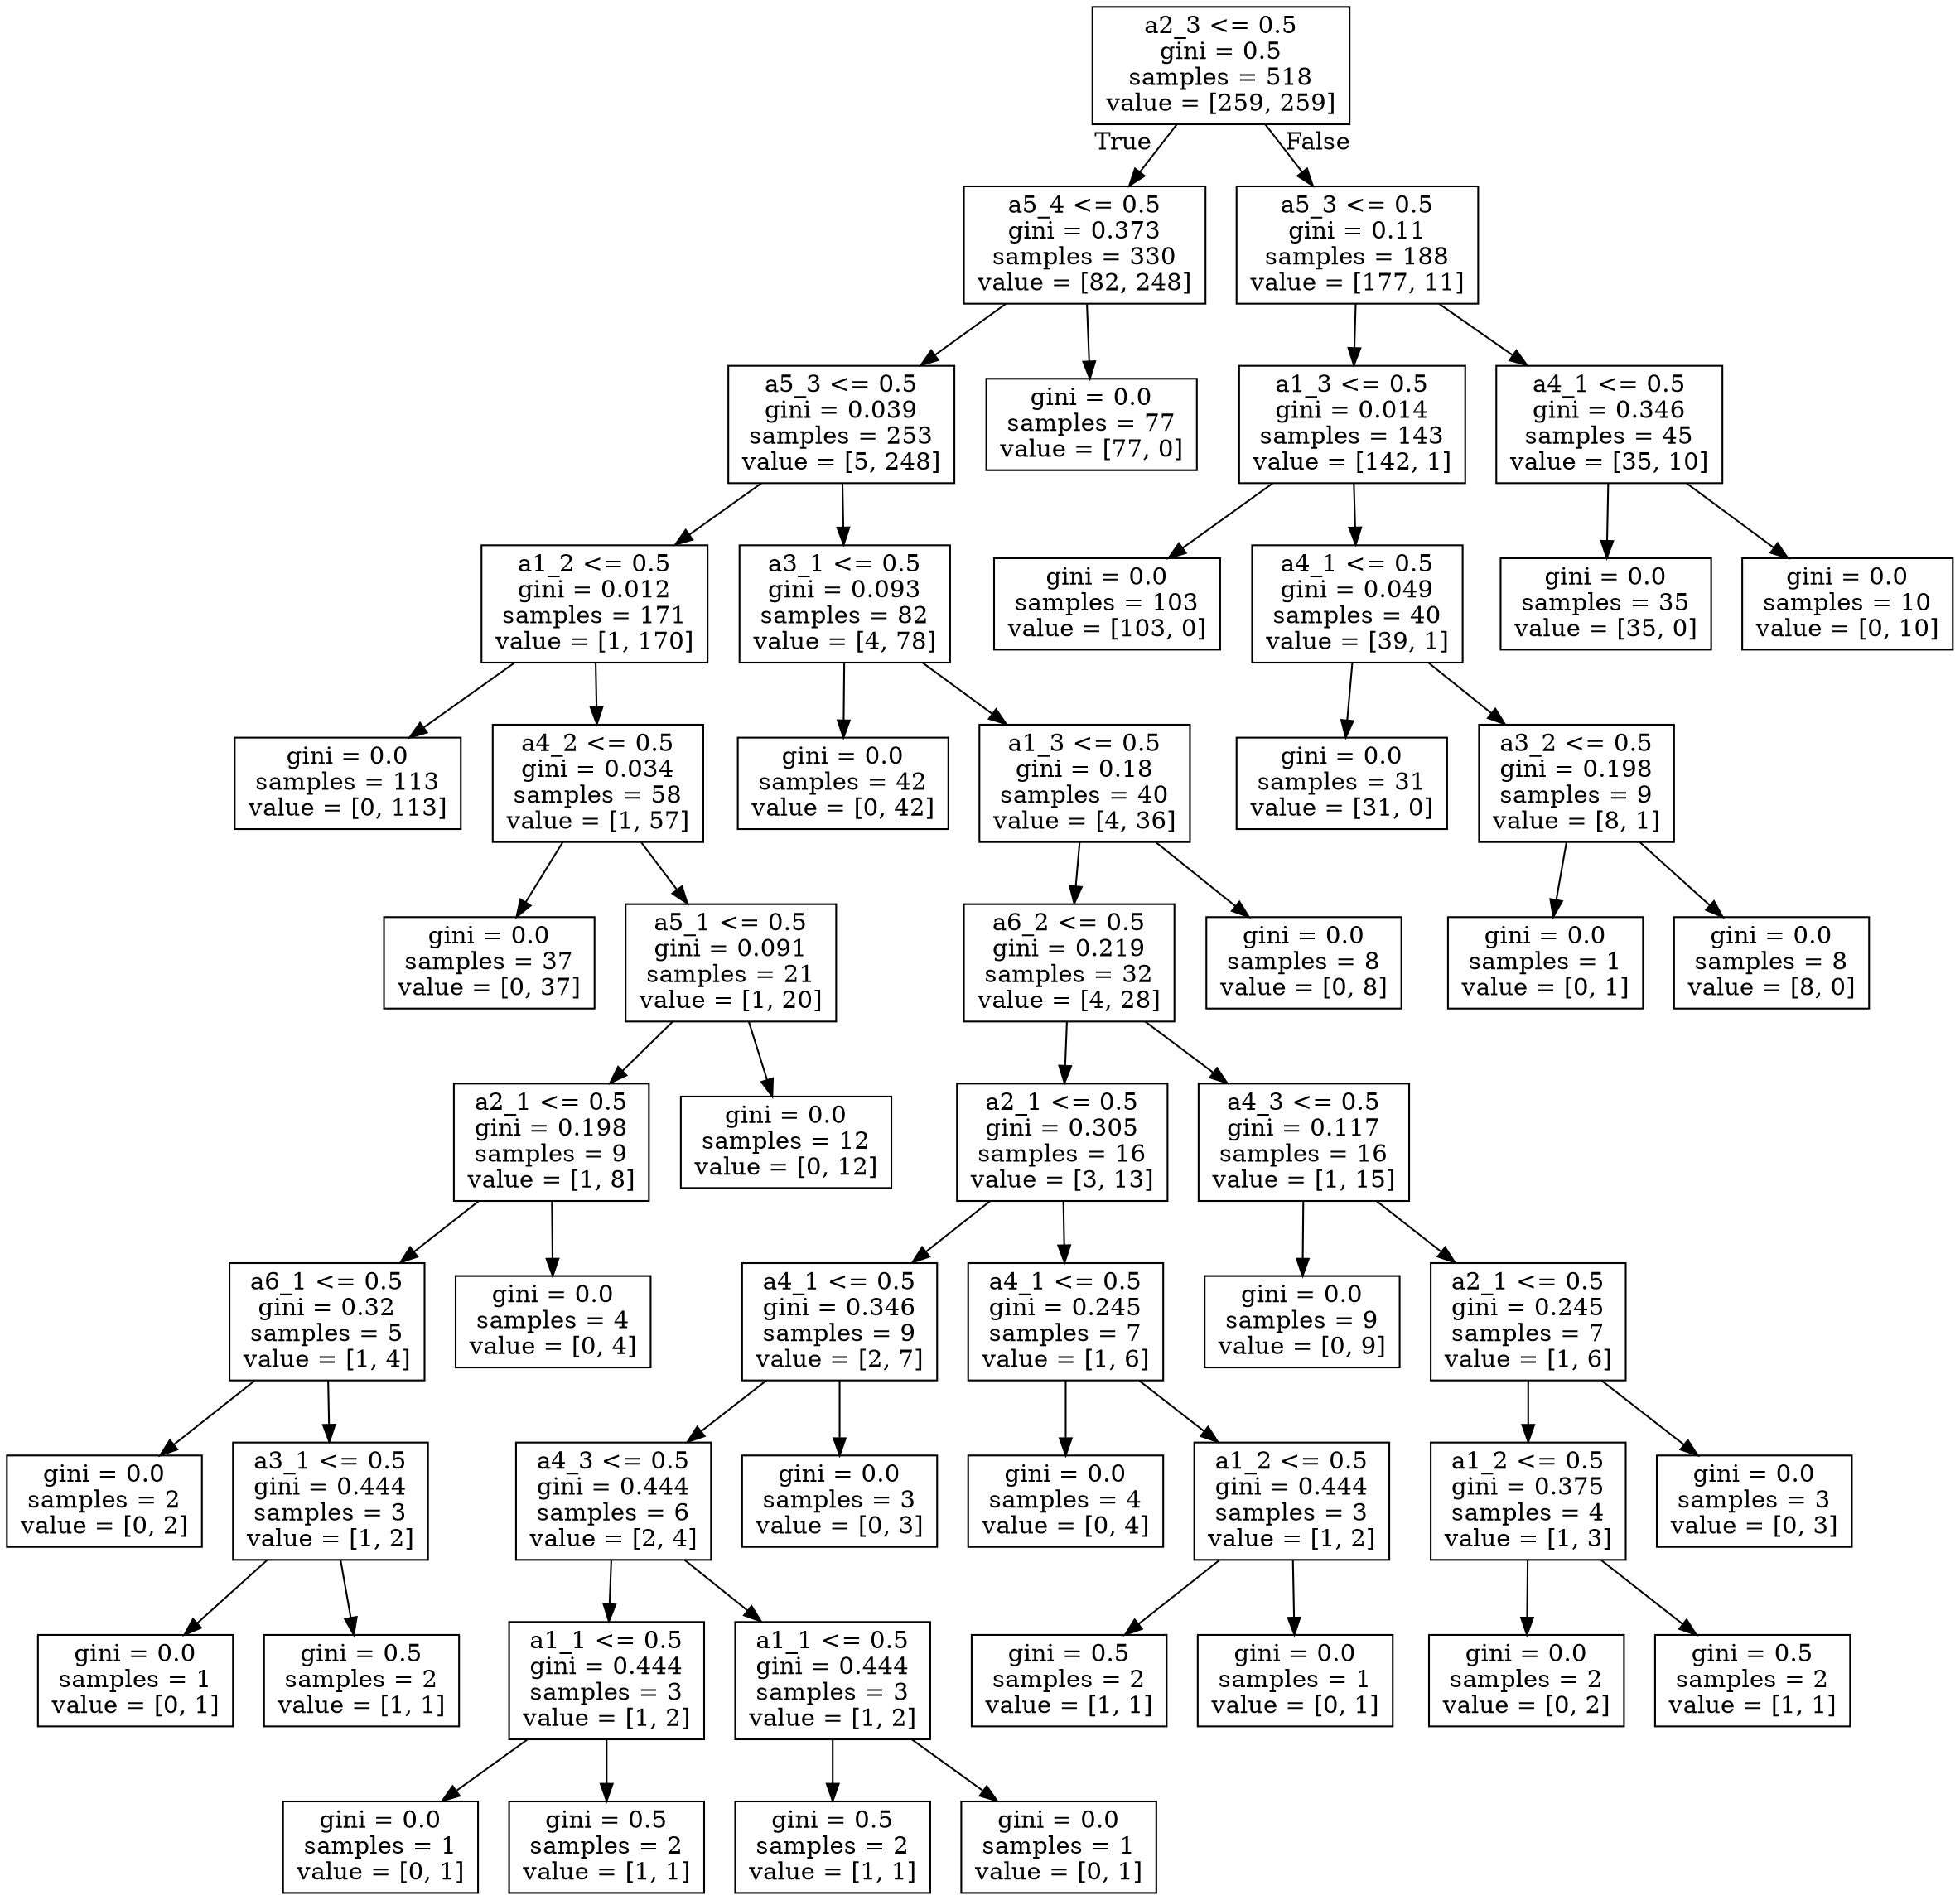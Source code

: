 digraph Tree {
node [shape=box] ;
0 [label="a2_3 <= 0.5\ngini = 0.5\nsamples = 518\nvalue = [259, 259]"] ;
1 [label="a5_4 <= 0.5\ngini = 0.373\nsamples = 330\nvalue = [82, 248]"] ;
0 -> 1 [labeldistance=2.5, labelangle=45, headlabel="True"] ;
2 [label="a5_3 <= 0.5\ngini = 0.039\nsamples = 253\nvalue = [5, 248]"] ;
1 -> 2 ;
3 [label="a1_2 <= 0.5\ngini = 0.012\nsamples = 171\nvalue = [1, 170]"] ;
2 -> 3 ;
4 [label="gini = 0.0\nsamples = 113\nvalue = [0, 113]"] ;
3 -> 4 ;
5 [label="a4_2 <= 0.5\ngini = 0.034\nsamples = 58\nvalue = [1, 57]"] ;
3 -> 5 ;
6 [label="gini = 0.0\nsamples = 37\nvalue = [0, 37]"] ;
5 -> 6 ;
7 [label="a5_1 <= 0.5\ngini = 0.091\nsamples = 21\nvalue = [1, 20]"] ;
5 -> 7 ;
8 [label="a2_1 <= 0.5\ngini = 0.198\nsamples = 9\nvalue = [1, 8]"] ;
7 -> 8 ;
9 [label="a6_1 <= 0.5\ngini = 0.32\nsamples = 5\nvalue = [1, 4]"] ;
8 -> 9 ;
10 [label="gini = 0.0\nsamples = 2\nvalue = [0, 2]"] ;
9 -> 10 ;
11 [label="a3_1 <= 0.5\ngini = 0.444\nsamples = 3\nvalue = [1, 2]"] ;
9 -> 11 ;
12 [label="gini = 0.0\nsamples = 1\nvalue = [0, 1]"] ;
11 -> 12 ;
13 [label="gini = 0.5\nsamples = 2\nvalue = [1, 1]"] ;
11 -> 13 ;
14 [label="gini = 0.0\nsamples = 4\nvalue = [0, 4]"] ;
8 -> 14 ;
15 [label="gini = 0.0\nsamples = 12\nvalue = [0, 12]"] ;
7 -> 15 ;
16 [label="a3_1 <= 0.5\ngini = 0.093\nsamples = 82\nvalue = [4, 78]"] ;
2 -> 16 ;
17 [label="gini = 0.0\nsamples = 42\nvalue = [0, 42]"] ;
16 -> 17 ;
18 [label="a1_3 <= 0.5\ngini = 0.18\nsamples = 40\nvalue = [4, 36]"] ;
16 -> 18 ;
19 [label="a6_2 <= 0.5\ngini = 0.219\nsamples = 32\nvalue = [4, 28]"] ;
18 -> 19 ;
20 [label="a2_1 <= 0.5\ngini = 0.305\nsamples = 16\nvalue = [3, 13]"] ;
19 -> 20 ;
21 [label="a4_1 <= 0.5\ngini = 0.346\nsamples = 9\nvalue = [2, 7]"] ;
20 -> 21 ;
22 [label="a4_3 <= 0.5\ngini = 0.444\nsamples = 6\nvalue = [2, 4]"] ;
21 -> 22 ;
23 [label="a1_1 <= 0.5\ngini = 0.444\nsamples = 3\nvalue = [1, 2]"] ;
22 -> 23 ;
24 [label="gini = 0.0\nsamples = 1\nvalue = [0, 1]"] ;
23 -> 24 ;
25 [label="gini = 0.5\nsamples = 2\nvalue = [1, 1]"] ;
23 -> 25 ;
26 [label="a1_1 <= 0.5\ngini = 0.444\nsamples = 3\nvalue = [1, 2]"] ;
22 -> 26 ;
27 [label="gini = 0.5\nsamples = 2\nvalue = [1, 1]"] ;
26 -> 27 ;
28 [label="gini = 0.0\nsamples = 1\nvalue = [0, 1]"] ;
26 -> 28 ;
29 [label="gini = 0.0\nsamples = 3\nvalue = [0, 3]"] ;
21 -> 29 ;
30 [label="a4_1 <= 0.5\ngini = 0.245\nsamples = 7\nvalue = [1, 6]"] ;
20 -> 30 ;
31 [label="gini = 0.0\nsamples = 4\nvalue = [0, 4]"] ;
30 -> 31 ;
32 [label="a1_2 <= 0.5\ngini = 0.444\nsamples = 3\nvalue = [1, 2]"] ;
30 -> 32 ;
33 [label="gini = 0.5\nsamples = 2\nvalue = [1, 1]"] ;
32 -> 33 ;
34 [label="gini = 0.0\nsamples = 1\nvalue = [0, 1]"] ;
32 -> 34 ;
35 [label="a4_3 <= 0.5\ngini = 0.117\nsamples = 16\nvalue = [1, 15]"] ;
19 -> 35 ;
36 [label="gini = 0.0\nsamples = 9\nvalue = [0, 9]"] ;
35 -> 36 ;
37 [label="a2_1 <= 0.5\ngini = 0.245\nsamples = 7\nvalue = [1, 6]"] ;
35 -> 37 ;
38 [label="a1_2 <= 0.5\ngini = 0.375\nsamples = 4\nvalue = [1, 3]"] ;
37 -> 38 ;
39 [label="gini = 0.0\nsamples = 2\nvalue = [0, 2]"] ;
38 -> 39 ;
40 [label="gini = 0.5\nsamples = 2\nvalue = [1, 1]"] ;
38 -> 40 ;
41 [label="gini = 0.0\nsamples = 3\nvalue = [0, 3]"] ;
37 -> 41 ;
42 [label="gini = 0.0\nsamples = 8\nvalue = [0, 8]"] ;
18 -> 42 ;
43 [label="gini = 0.0\nsamples = 77\nvalue = [77, 0]"] ;
1 -> 43 ;
44 [label="a5_3 <= 0.5\ngini = 0.11\nsamples = 188\nvalue = [177, 11]"] ;
0 -> 44 [labeldistance=2.5, labelangle=-45, headlabel="False"] ;
45 [label="a1_3 <= 0.5\ngini = 0.014\nsamples = 143\nvalue = [142, 1]"] ;
44 -> 45 ;
46 [label="gini = 0.0\nsamples = 103\nvalue = [103, 0]"] ;
45 -> 46 ;
47 [label="a4_1 <= 0.5\ngini = 0.049\nsamples = 40\nvalue = [39, 1]"] ;
45 -> 47 ;
48 [label="gini = 0.0\nsamples = 31\nvalue = [31, 0]"] ;
47 -> 48 ;
49 [label="a3_2 <= 0.5\ngini = 0.198\nsamples = 9\nvalue = [8, 1]"] ;
47 -> 49 ;
50 [label="gini = 0.0\nsamples = 1\nvalue = [0, 1]"] ;
49 -> 50 ;
51 [label="gini = 0.0\nsamples = 8\nvalue = [8, 0]"] ;
49 -> 51 ;
52 [label="a4_1 <= 0.5\ngini = 0.346\nsamples = 45\nvalue = [35, 10]"] ;
44 -> 52 ;
53 [label="gini = 0.0\nsamples = 35\nvalue = [35, 0]"] ;
52 -> 53 ;
54 [label="gini = 0.0\nsamples = 10\nvalue = [0, 10]"] ;
52 -> 54 ;
}